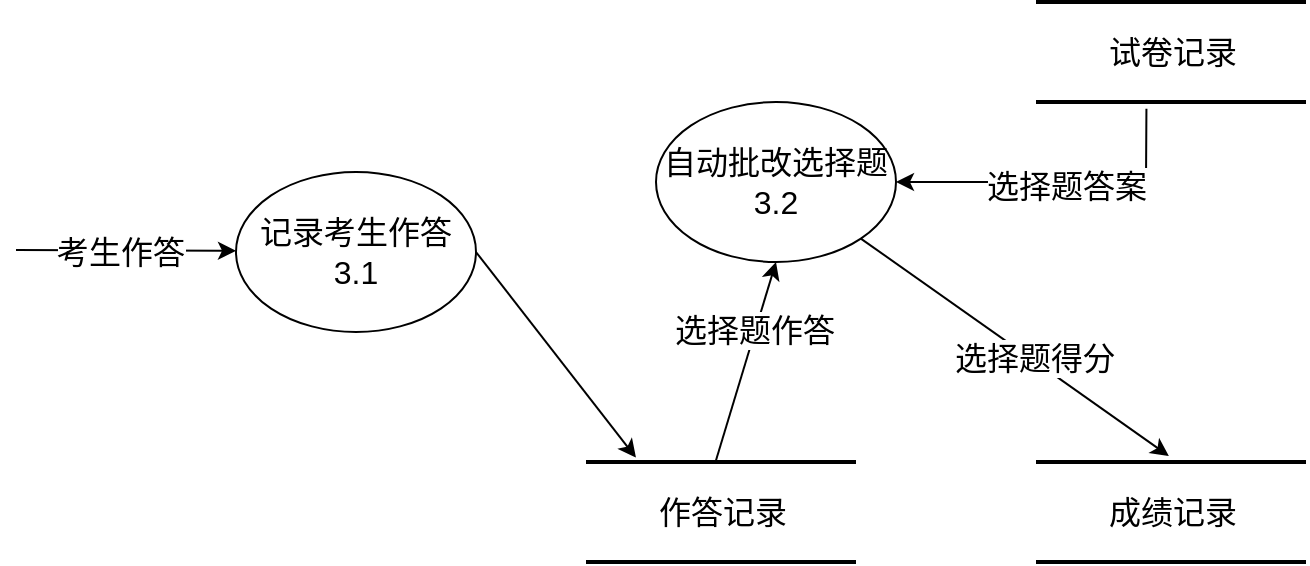 <mxfile version="21.2.8" type="device">
  <diagram name="Page-1" id="5d7acffa-a066-3a61-03fe-96351882024d">
    <mxGraphModel dx="1036" dy="614" grid="1" gridSize="10" guides="1" tooltips="1" connect="1" arrows="1" fold="1" page="1" pageScale="1" pageWidth="1100" pageHeight="850" background="#ffffff" math="0" shadow="0">
      <root>
        <mxCell id="0" />
        <mxCell id="1" parent="0" />
        <mxCell id="QZWRVkWgOH4tQiXEA4vU-45" value="&lt;font style=&quot;font-size: 16px;&quot;&gt;作答记录&lt;/font&gt;" style="html=1;rounded=0;shadow=0;comic=0;labelBackgroundColor=none;strokeWidth=2;fontFamily=Verdana;fontSize=12;align=center;shape=mxgraph.ios7ui.horLines;" vertex="1" parent="1">
          <mxGeometry x="435" y="490" width="135" height="50" as="geometry" />
        </mxCell>
        <mxCell id="QZWRVkWgOH4tQiXEA4vU-46" value="&lt;font style=&quot;font-size: 16px;&quot;&gt;成绩记录&lt;/font&gt;" style="html=1;rounded=0;shadow=0;comic=0;labelBackgroundColor=none;strokeWidth=2;fontFamily=Verdana;fontSize=12;align=center;shape=mxgraph.ios7ui.horLines;" vertex="1" parent="1">
          <mxGeometry x="660" y="490" width="135" height="50" as="geometry" />
        </mxCell>
        <mxCell id="QZWRVkWgOH4tQiXEA4vU-47" value="记录考生作答&lt;br style=&quot;font-size: 16px;&quot;&gt;3.1" style="ellipse;whiteSpace=wrap;html=1;fontSize=16;" vertex="1" parent="1">
          <mxGeometry x="260" y="345" width="120" height="80" as="geometry" />
        </mxCell>
        <mxCell id="QZWRVkWgOH4tQiXEA4vU-48" value="" style="endArrow=classic;html=1;rounded=0;entryX=0;entryY=0.5;entryDx=0;entryDy=0;" edge="1" parent="1">
          <mxGeometry width="50" height="50" relative="1" as="geometry">
            <mxPoint x="150" y="384" as="sourcePoint" />
            <mxPoint x="260" y="384.41" as="targetPoint" />
          </mxGeometry>
        </mxCell>
        <mxCell id="QZWRVkWgOH4tQiXEA4vU-49" value="&lt;span style=&quot;font-size: 16px;&quot;&gt;考生作答&lt;br&gt;&lt;/span&gt;" style="edgeLabel;html=1;align=center;verticalAlign=middle;resizable=0;points=[];" vertex="1" connectable="0" parent="QZWRVkWgOH4tQiXEA4vU-48">
          <mxGeometry x="0.248" y="-2" relative="1" as="geometry">
            <mxPoint x="-17" y="-2" as="offset" />
          </mxGeometry>
        </mxCell>
        <mxCell id="QZWRVkWgOH4tQiXEA4vU-50" value="&lt;font style=&quot;font-size: 16px;&quot;&gt;试卷记录&lt;/font&gt;" style="html=1;rounded=0;shadow=0;comic=0;labelBackgroundColor=none;strokeWidth=2;fontFamily=Verdana;fontSize=12;align=center;shape=mxgraph.ios7ui.horLines;" vertex="1" parent="1">
          <mxGeometry x="660" y="260" width="135" height="50" as="geometry" />
        </mxCell>
        <mxCell id="QZWRVkWgOH4tQiXEA4vU-51" value="自动批改选择题&lt;br style=&quot;font-size: 16px;&quot;&gt;3.2" style="ellipse;whiteSpace=wrap;html=1;fontSize=16;" vertex="1" parent="1">
          <mxGeometry x="470" y="310" width="120" height="80" as="geometry" />
        </mxCell>
        <mxCell id="QZWRVkWgOH4tQiXEA4vU-57" value="" style="endArrow=classic;html=1;rounded=0;exitX=1;exitY=0.5;exitDx=0;exitDy=0;entryX=0.185;entryY=-0.044;entryDx=0;entryDy=0;entryPerimeter=0;" edge="1" parent="1" source="QZWRVkWgOH4tQiXEA4vU-47" target="QZWRVkWgOH4tQiXEA4vU-45">
          <mxGeometry width="50" height="50" relative="1" as="geometry">
            <mxPoint x="480" y="430" as="sourcePoint" />
            <mxPoint x="530" y="380" as="targetPoint" />
          </mxGeometry>
        </mxCell>
        <mxCell id="QZWRVkWgOH4tQiXEA4vU-58" value="" style="endArrow=classic;html=1;rounded=0;exitX=0.409;exitY=1.068;exitDx=0;exitDy=0;exitPerimeter=0;entryX=1;entryY=0.5;entryDx=0;entryDy=0;" edge="1" parent="1" source="QZWRVkWgOH4tQiXEA4vU-50" target="QZWRVkWgOH4tQiXEA4vU-51">
          <mxGeometry width="50" height="50" relative="1" as="geometry">
            <mxPoint x="730" y="410" as="sourcePoint" />
            <mxPoint x="780" y="360" as="targetPoint" />
            <Array as="points">
              <mxPoint x="715" y="350" />
            </Array>
          </mxGeometry>
        </mxCell>
        <mxCell id="QZWRVkWgOH4tQiXEA4vU-59" value="&lt;font style=&quot;font-size: 16px;&quot;&gt;选择题答案&lt;/font&gt;" style="edgeLabel;html=1;align=center;verticalAlign=middle;resizable=0;points=[];" vertex="1" connectable="0" parent="QZWRVkWgOH4tQiXEA4vU-58">
          <mxGeometry x="-0.045" y="2" relative="1" as="geometry">
            <mxPoint as="offset" />
          </mxGeometry>
        </mxCell>
        <mxCell id="QZWRVkWgOH4tQiXEA4vU-63" value="" style="endArrow=classic;html=1;rounded=0;exitX=0.481;exitY=-0.012;exitDx=0;exitDy=0;exitPerimeter=0;entryX=0.5;entryY=1;entryDx=0;entryDy=0;" edge="1" parent="1" source="QZWRVkWgOH4tQiXEA4vU-45" target="QZWRVkWgOH4tQiXEA4vU-51">
          <mxGeometry width="50" height="50" relative="1" as="geometry">
            <mxPoint x="510" y="470" as="sourcePoint" />
            <mxPoint x="560" y="420" as="targetPoint" />
          </mxGeometry>
        </mxCell>
        <mxCell id="QZWRVkWgOH4tQiXEA4vU-64" value="&lt;font style=&quot;font-size: 16px;&quot;&gt;选择题作答&lt;/font&gt;" style="edgeLabel;html=1;align=center;verticalAlign=middle;resizable=0;points=[];" vertex="1" connectable="0" parent="QZWRVkWgOH4tQiXEA4vU-63">
          <mxGeometry x="0.316" y="1" relative="1" as="geometry">
            <mxPoint as="offset" />
          </mxGeometry>
        </mxCell>
        <mxCell id="QZWRVkWgOH4tQiXEA4vU-65" value="" style="endArrow=classic;html=1;rounded=0;exitX=1;exitY=1;exitDx=0;exitDy=0;entryX=0.492;entryY=-0.06;entryDx=0;entryDy=0;entryPerimeter=0;" edge="1" parent="1" source="QZWRVkWgOH4tQiXEA4vU-51" target="QZWRVkWgOH4tQiXEA4vU-46">
          <mxGeometry width="50" height="50" relative="1" as="geometry">
            <mxPoint x="830" y="430" as="sourcePoint" />
            <mxPoint x="880" y="380" as="targetPoint" />
          </mxGeometry>
        </mxCell>
        <mxCell id="QZWRVkWgOH4tQiXEA4vU-66" value="&lt;font style=&quot;font-size: 16px;&quot;&gt;选择题得分&lt;/font&gt;" style="edgeLabel;html=1;align=center;verticalAlign=middle;resizable=0;points=[];" vertex="1" connectable="0" parent="QZWRVkWgOH4tQiXEA4vU-65">
          <mxGeometry x="0.112" y="1" relative="1" as="geometry">
            <mxPoint as="offset" />
          </mxGeometry>
        </mxCell>
      </root>
    </mxGraphModel>
  </diagram>
</mxfile>
